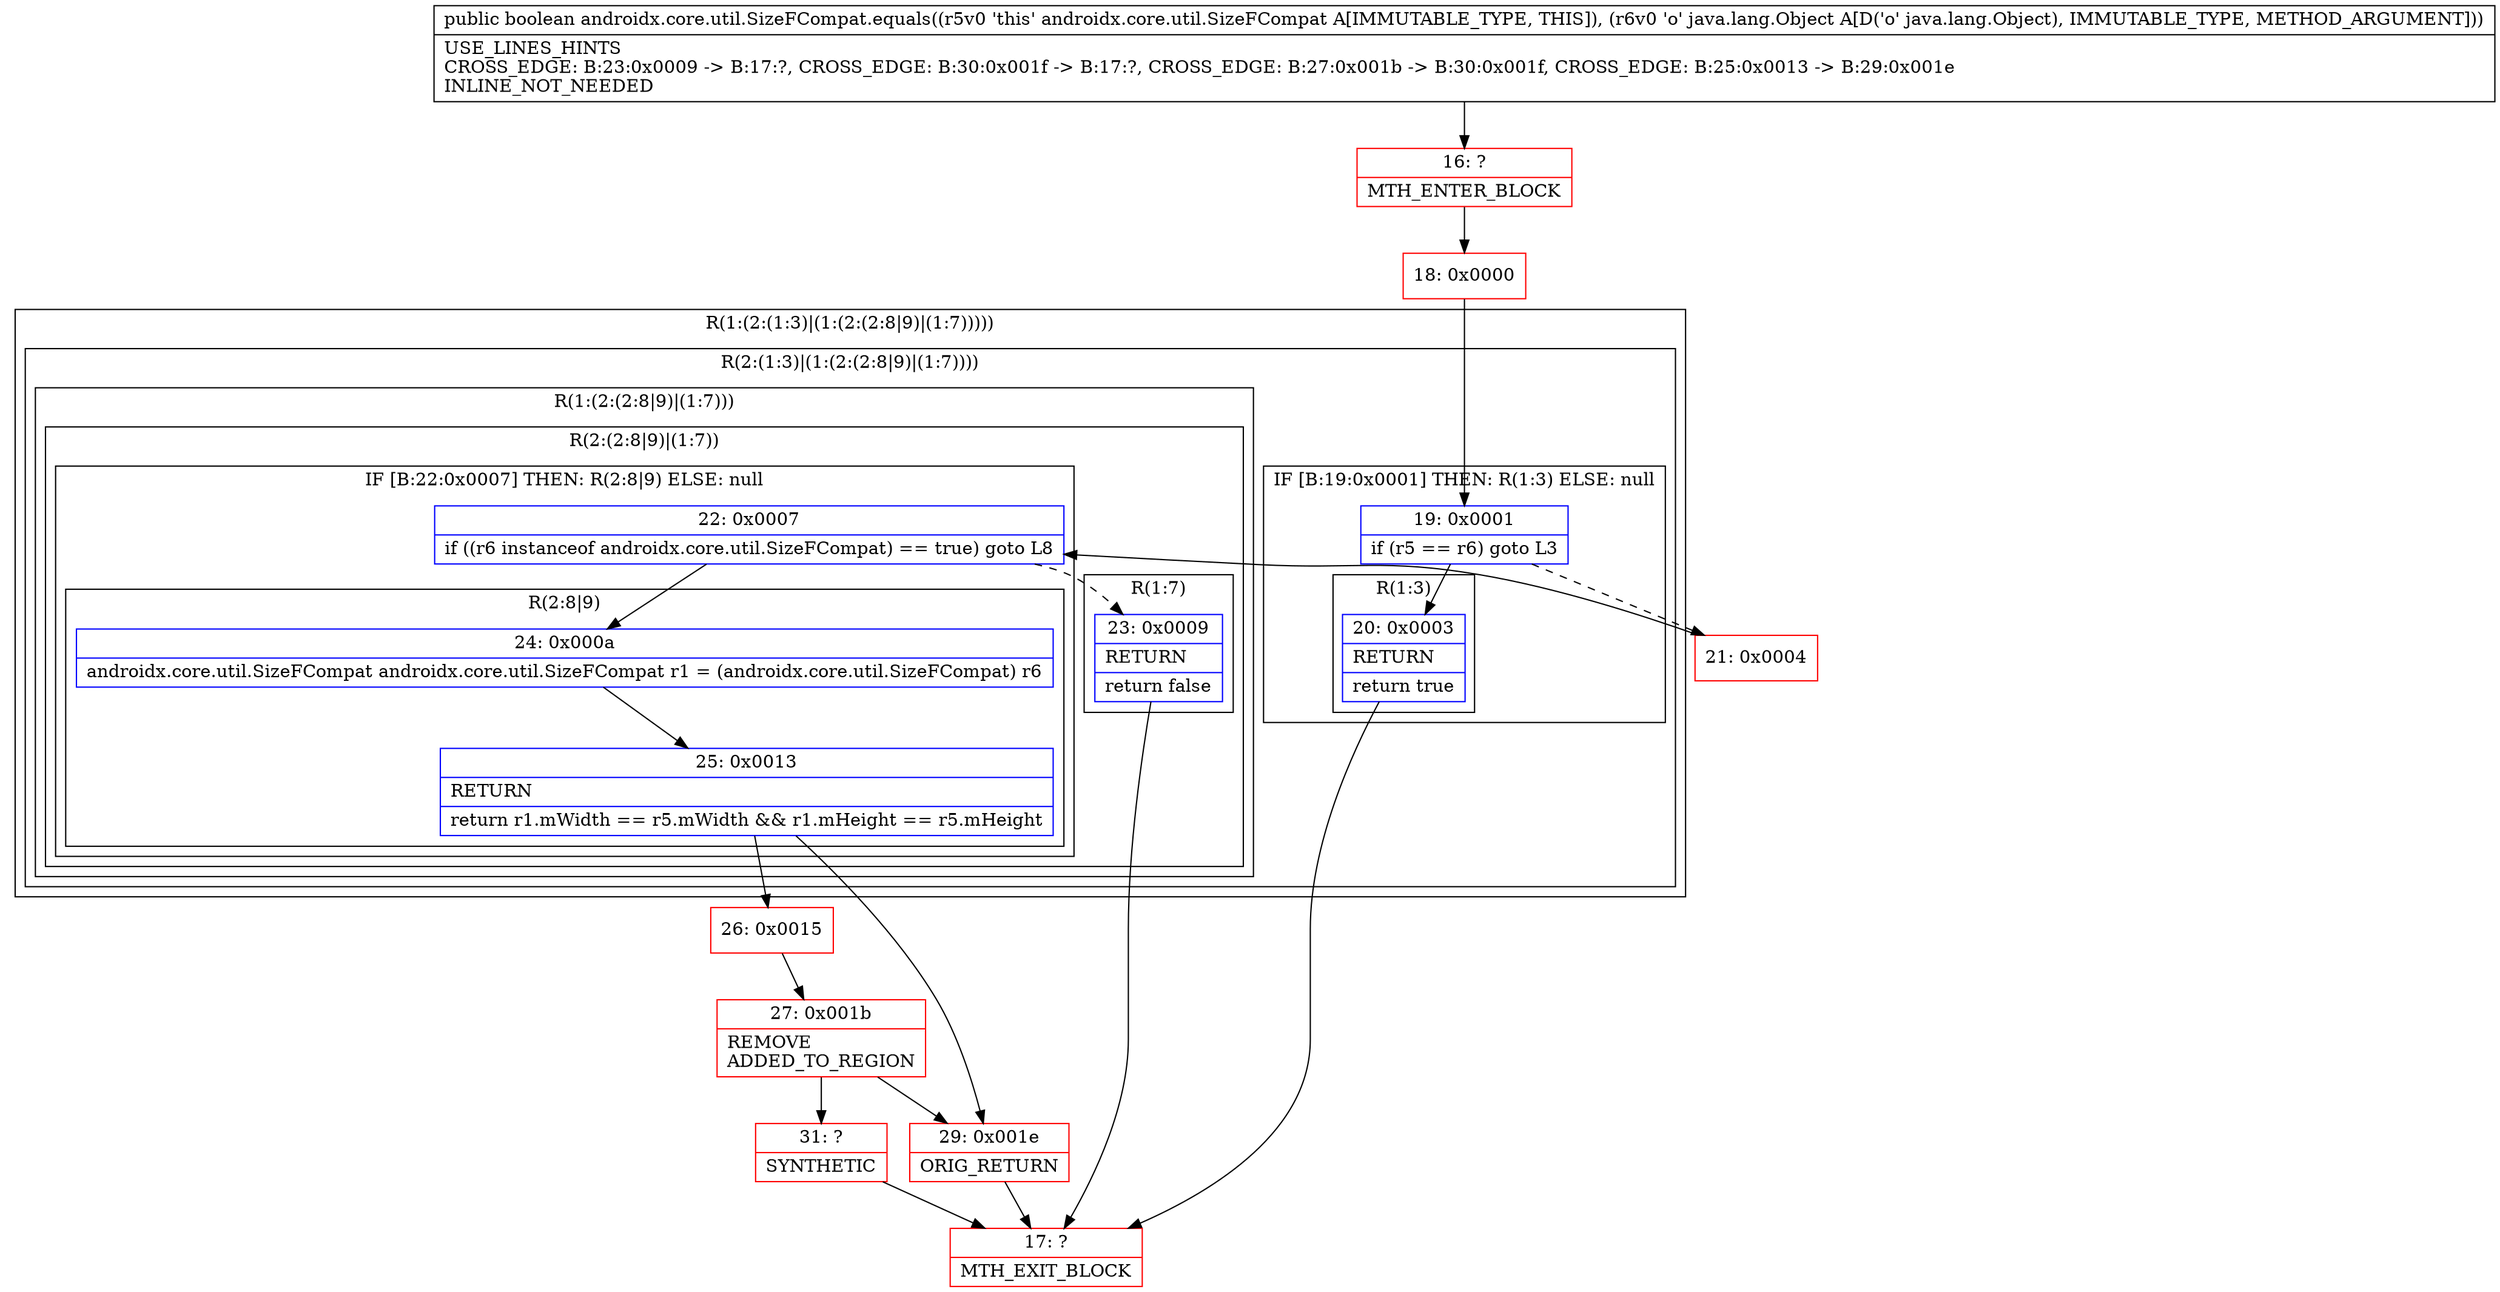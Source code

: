 digraph "CFG forandroidx.core.util.SizeFCompat.equals(Ljava\/lang\/Object;)Z" {
subgraph cluster_Region_857550739 {
label = "R(1:(2:(1:3)|(1:(2:(2:8|9)|(1:7)))))";
node [shape=record,color=blue];
subgraph cluster_Region_819925661 {
label = "R(2:(1:3)|(1:(2:(2:8|9)|(1:7))))";
node [shape=record,color=blue];
subgraph cluster_IfRegion_1723692671 {
label = "IF [B:19:0x0001] THEN: R(1:3) ELSE: null";
node [shape=record,color=blue];
Node_19 [shape=record,label="{19\:\ 0x0001|if (r5 == r6) goto L3\l}"];
subgraph cluster_Region_837435858 {
label = "R(1:3)";
node [shape=record,color=blue];
Node_20 [shape=record,label="{20\:\ 0x0003|RETURN\l|return true\l}"];
}
}
subgraph cluster_Region_1800503755 {
label = "R(1:(2:(2:8|9)|(1:7)))";
node [shape=record,color=blue];
subgraph cluster_Region_600980934 {
label = "R(2:(2:8|9)|(1:7))";
node [shape=record,color=blue];
subgraph cluster_IfRegion_785492301 {
label = "IF [B:22:0x0007] THEN: R(2:8|9) ELSE: null";
node [shape=record,color=blue];
Node_22 [shape=record,label="{22\:\ 0x0007|if ((r6 instanceof androidx.core.util.SizeFCompat) == true) goto L8\l}"];
subgraph cluster_Region_165376825 {
label = "R(2:8|9)";
node [shape=record,color=blue];
Node_24 [shape=record,label="{24\:\ 0x000a|androidx.core.util.SizeFCompat androidx.core.util.SizeFCompat r1 = (androidx.core.util.SizeFCompat) r6\l}"];
Node_25 [shape=record,label="{25\:\ 0x0013|RETURN\l|return r1.mWidth == r5.mWidth && r1.mHeight == r5.mHeight\l}"];
}
}
subgraph cluster_Region_1305905556 {
label = "R(1:7)";
node [shape=record,color=blue];
Node_23 [shape=record,label="{23\:\ 0x0009|RETURN\l|return false\l}"];
}
}
}
}
}
Node_16 [shape=record,color=red,label="{16\:\ ?|MTH_ENTER_BLOCK\l}"];
Node_18 [shape=record,color=red,label="{18\:\ 0x0000}"];
Node_17 [shape=record,color=red,label="{17\:\ ?|MTH_EXIT_BLOCK\l}"];
Node_21 [shape=record,color=red,label="{21\:\ 0x0004}"];
Node_26 [shape=record,color=red,label="{26\:\ 0x0015}"];
Node_27 [shape=record,color=red,label="{27\:\ 0x001b|REMOVE\lADDED_TO_REGION\l}"];
Node_31 [shape=record,color=red,label="{31\:\ ?|SYNTHETIC\l}"];
Node_29 [shape=record,color=red,label="{29\:\ 0x001e|ORIG_RETURN\l}"];
MethodNode[shape=record,label="{public boolean androidx.core.util.SizeFCompat.equals((r5v0 'this' androidx.core.util.SizeFCompat A[IMMUTABLE_TYPE, THIS]), (r6v0 'o' java.lang.Object A[D('o' java.lang.Object), IMMUTABLE_TYPE, METHOD_ARGUMENT]))  | USE_LINES_HINTS\lCROSS_EDGE: B:23:0x0009 \-\> B:17:?, CROSS_EDGE: B:30:0x001f \-\> B:17:?, CROSS_EDGE: B:27:0x001b \-\> B:30:0x001f, CROSS_EDGE: B:25:0x0013 \-\> B:29:0x001e\lINLINE_NOT_NEEDED\l}"];
MethodNode -> Node_16;Node_19 -> Node_20;
Node_19 -> Node_21[style=dashed];
Node_20 -> Node_17;
Node_22 -> Node_23[style=dashed];
Node_22 -> Node_24;
Node_24 -> Node_25;
Node_25 -> Node_26;
Node_25 -> Node_29;
Node_23 -> Node_17;
Node_16 -> Node_18;
Node_18 -> Node_19;
Node_21 -> Node_22;
Node_26 -> Node_27;
Node_27 -> Node_29;
Node_27 -> Node_31;
Node_31 -> Node_17;
Node_29 -> Node_17;
}

